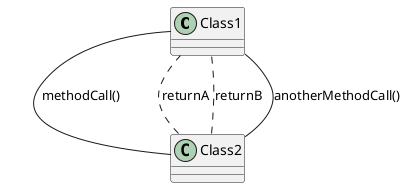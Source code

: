 @startuml

class Class1
Class1 -- Class2: methodCall()
  Class2 .. Class1: returnA
  Class2 .. Class1: returnB
  Class2 -- Class1: anotherMethodCall()

@enduml
